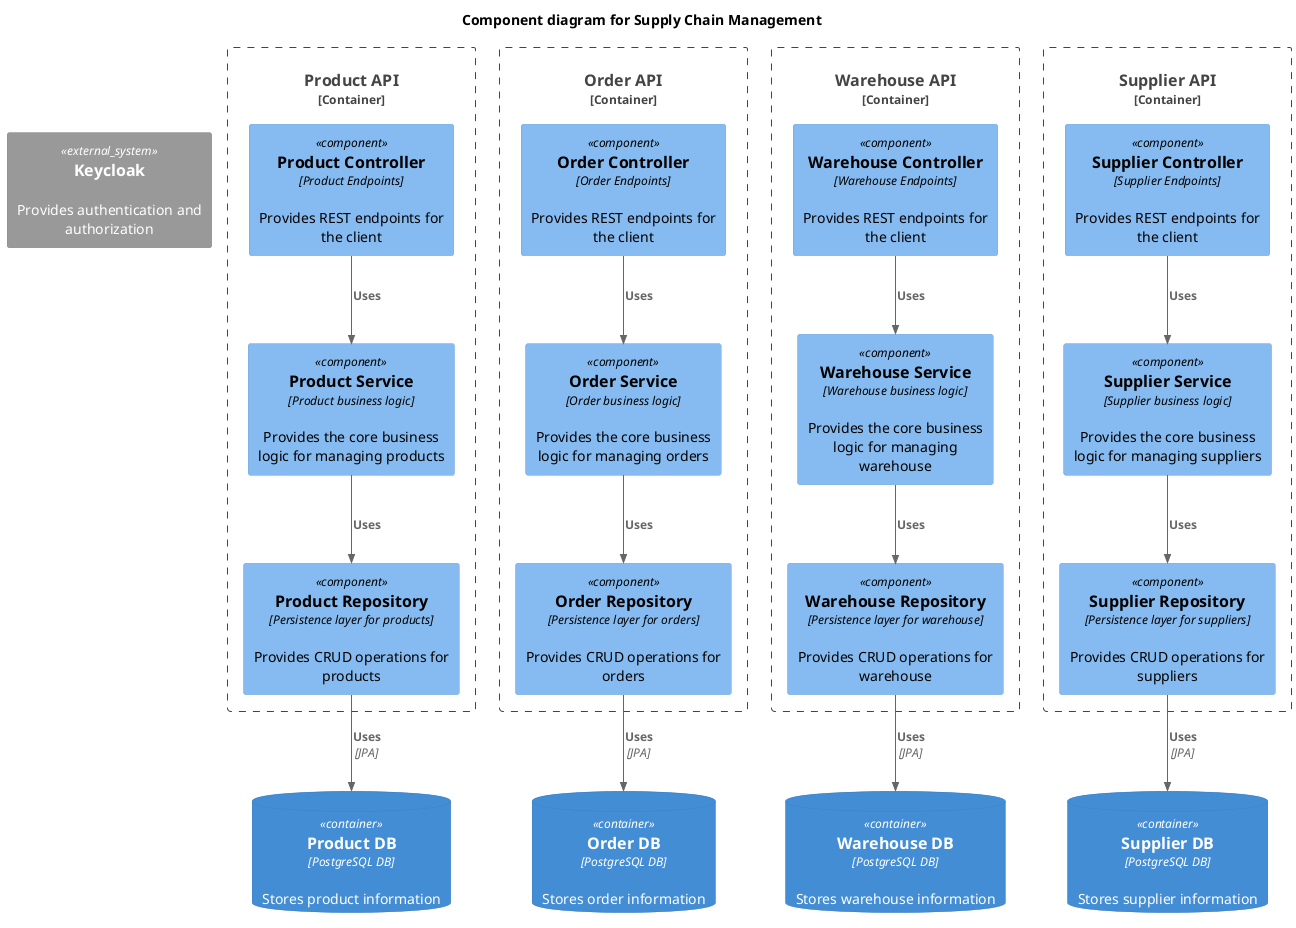 @startuml
!include <c4/C4_Component.puml>  
!include <office/Users/user.puml>
!include <office/Users/mobile_user.puml>

title Component diagram for Supply Chain Management

System_Ext(auth, "Keycloak", "Provides authentication and authorization")
ContainerDb(productDb, "Product DB", "PostgreSQL DB", "Stores product information")
ContainerDb(orderDb, "Order DB", "PostgreSQL DB", "Stores order information")
ContainerDb(warehouseDb, "Warehouse DB", "PostgreSQL DB", "Stores warehouse information")
ContainerDb(supplierDb, "Supplier DB", "PostgreSQL DB", "Stores supplier information")

Container_Boundary(product_api, "Product API") {
  Component(productController, "Product Controller", "Product Endpoints", "Provides REST endpoints for the client")
  Component(productService, "Product Service", "Product business logic", "Provides the core business logic for managing products")
  Component(productRepository, "Product Repository", "Persistence layer for products", "Provides CRUD operations for products")
}

Container_Boundary(order_api, "Order API") {
  Component(orderController, "Order Controller", "Order Endpoints", "Provides REST endpoints for the client")
  Component(orderService, "Order Service", "Order business logic", "Provides the core business logic for managing orders")
  Component(orderRepository, "Order Repository", "Persistence layer for orders", "Provides CRUD operations for orders")
}

Container_Boundary(warehouse_api, "Warehouse API") {
  Component(warehouseController, "Warehouse Controller", "Warehouse Endpoints", "Provides REST endpoints for the client")
  Component(warehouseService, "Warehouse Service", "Warehouse business logic", "Provides the core business logic for managing warehouse")
  Component(warehouseRepository, "Warehouse Repository", "Persistence layer for warehouse", "Provides CRUD operations for warehouse")
}

Container_Boundary(supplier_api, "Supplier API") {
  Component(supplierController, "Supplier Controller", "Supplier Endpoints", "Provides REST endpoints for the client")
  Component(supplierService, "Supplier Service", "Supplier business logic", "Provides the core business logic for managing suppliers")
  Component(supplierRepository, "Supplier Repository", "Persistence layer for suppliers", "Provides CRUD operations for suppliers")
}

Rel(productController, productService, "Uses")
Rel(productService, productRepository, "Uses")
Rel(productRepository, productDb, "Uses", "JPA")

Rel(orderController, orderService, "Uses")
Rel(orderService, orderRepository, "Uses")
Rel(orderRepository, orderDb, "Uses", "JPA")

Rel(warehouseController, warehouseService, "Uses")
Rel(warehouseService, warehouseRepository, "Uses")
Rel(warehouseRepository, warehouseDb, "Uses", "JPA")

Rel(supplierController, supplierService, "Uses")
Rel(supplierService, supplierRepository, "Uses")
Rel(supplierRepository, supplierDb, "Uses", "JPA")

@enduml

